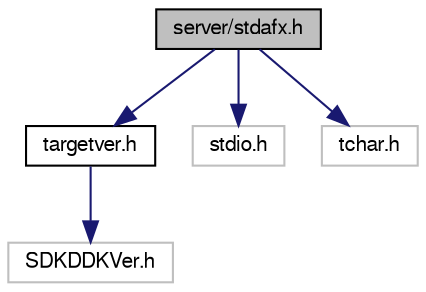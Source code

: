 digraph "server/stdafx.h"
{
  bgcolor="transparent";
  edge [fontname="FreeSans",fontsize="10",labelfontname="FreeSans",labelfontsize="10"];
  node [fontname="FreeSans",fontsize="10",shape=record];
  Node1 [label="server/stdafx.h",height=0.2,width=0.4,color="black", fillcolor="grey75", style="filled" fontcolor="black"];
  Node1 -> Node2 [color="midnightblue",fontsize="10",style="solid",fontname="FreeSans"];
  Node2 [label="targetver.h",height=0.2,width=0.4,color="black",URL="$server_2targetver_8h.html"];
  Node2 -> Node3 [color="midnightblue",fontsize="10",style="solid",fontname="FreeSans"];
  Node3 [label="SDKDDKVer.h",height=0.2,width=0.4,color="grey75"];
  Node1 -> Node4 [color="midnightblue",fontsize="10",style="solid",fontname="FreeSans"];
  Node4 [label="stdio.h",height=0.2,width=0.4,color="grey75"];
  Node1 -> Node5 [color="midnightblue",fontsize="10",style="solid",fontname="FreeSans"];
  Node5 [label="tchar.h",height=0.2,width=0.4,color="grey75"];
}
